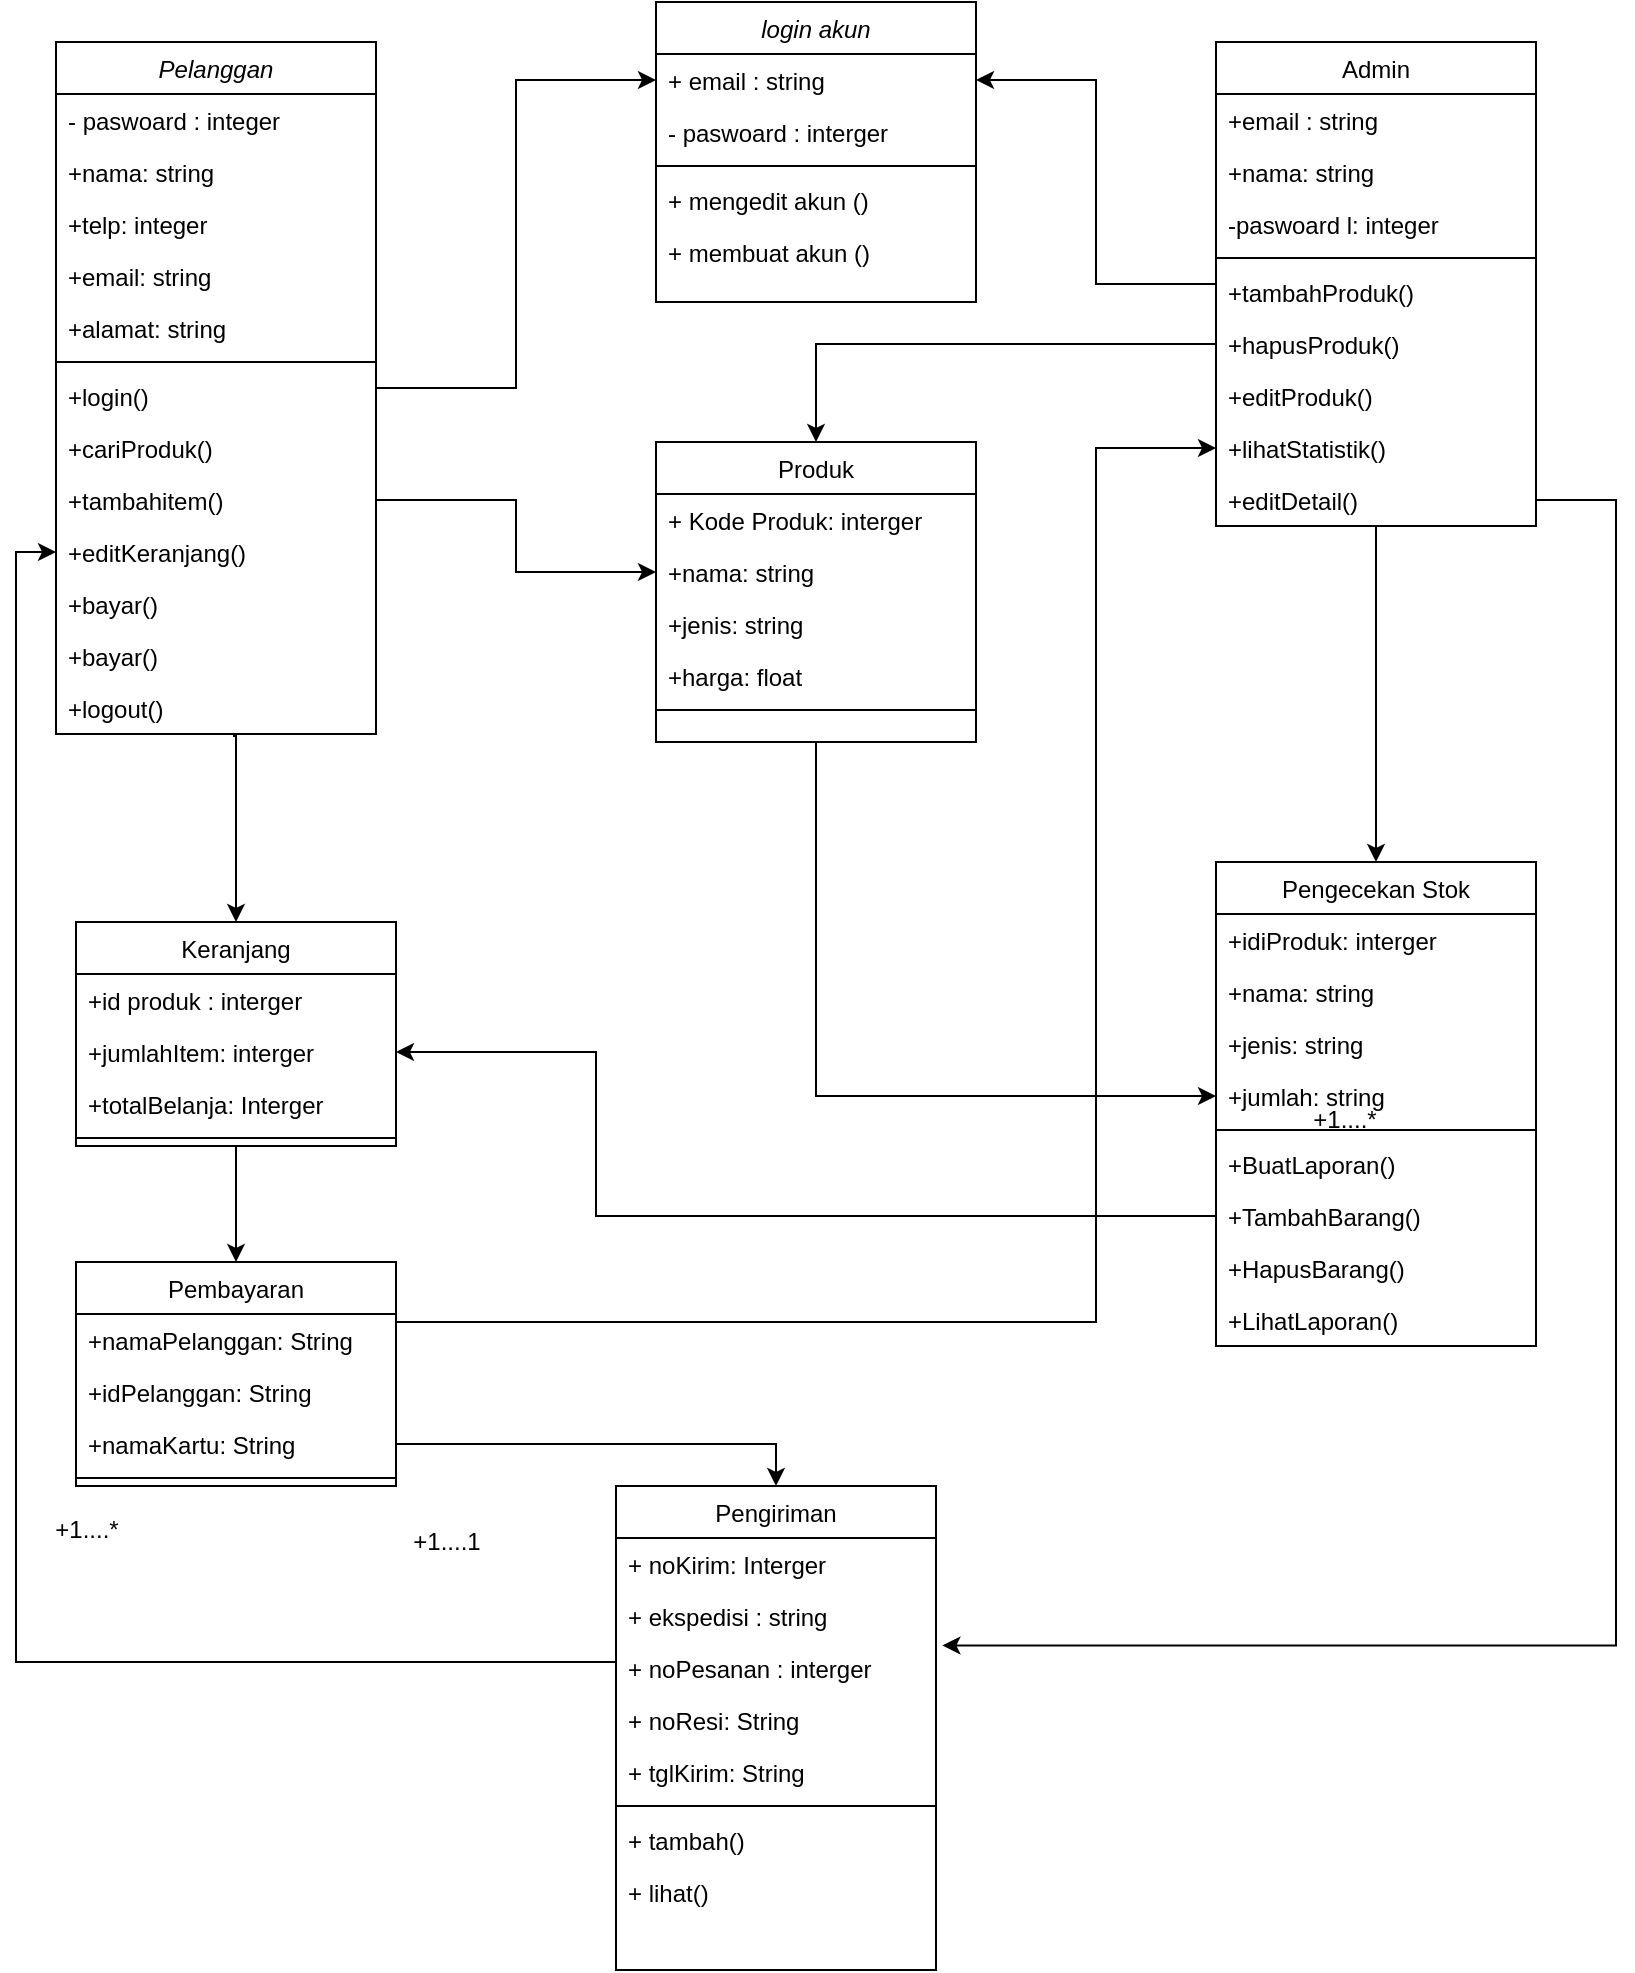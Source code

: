 <mxfile version="16.5.1" type="device"><diagram id="C5RBs43oDa-KdzZeNtuy" name="Page-1"><mxGraphModel dx="2424" dy="2167" grid="1" gridSize="10" guides="1" tooltips="1" connect="1" arrows="1" fold="1" page="1" pageScale="1" pageWidth="827" pageHeight="1169" math="0" shadow="0"><root><mxCell id="WIyWlLk6GJQsqaUBKTNV-0"/><mxCell id="WIyWlLk6GJQsqaUBKTNV-1" parent="WIyWlLk6GJQsqaUBKTNV-0"/><mxCell id="mds-3G63cnKt5xJ4GZRr-39" style="edgeStyle=orthogonalEdgeStyle;rounded=0;orthogonalLoop=1;jettySize=auto;html=1;entryX=0;entryY=0.5;entryDx=0;entryDy=0;" edge="1" parent="WIyWlLk6GJQsqaUBKTNV-1" source="zkfFHV4jXpPFQw0GAbJ--0" target="UaAKFUii7prYwrloWA6o-5"><mxGeometry relative="1" as="geometry"/></mxCell><mxCell id="zkfFHV4jXpPFQw0GAbJ--0" value="Pelanggan" style="swimlane;fontStyle=2;align=center;verticalAlign=top;childLayout=stackLayout;horizontal=1;startSize=26;horizontalStack=0;resizeParent=1;resizeLast=0;collapsible=1;marginBottom=0;rounded=0;shadow=0;strokeWidth=1;" parent="WIyWlLk6GJQsqaUBKTNV-1" vertex="1"><mxGeometry x="20" y="-460" width="160" height="346" as="geometry"><mxRectangle x="230" y="140" width="160" height="26" as="alternateBounds"/></mxGeometry></mxCell><mxCell id="zkfFHV4jXpPFQw0GAbJ--1" value="- paswoard : integer" style="text;align=left;verticalAlign=top;spacingLeft=4;spacingRight=4;overflow=hidden;rotatable=0;points=[[0,0.5],[1,0.5]];portConstraint=eastwest;" parent="zkfFHV4jXpPFQw0GAbJ--0" vertex="1"><mxGeometry y="26" width="160" height="26" as="geometry"/></mxCell><mxCell id="zkfFHV4jXpPFQw0GAbJ--2" value="+nama: string" style="text;align=left;verticalAlign=top;spacingLeft=4;spacingRight=4;overflow=hidden;rotatable=0;points=[[0,0.5],[1,0.5]];portConstraint=eastwest;rounded=0;shadow=0;html=0;" parent="zkfFHV4jXpPFQw0GAbJ--0" vertex="1"><mxGeometry y="52" width="160" height="26" as="geometry"/></mxCell><mxCell id="zkfFHV4jXpPFQw0GAbJ--3" value="+telp: integer" style="text;align=left;verticalAlign=top;spacingLeft=4;spacingRight=4;overflow=hidden;rotatable=0;points=[[0,0.5],[1,0.5]];portConstraint=eastwest;rounded=0;shadow=0;html=0;" parent="zkfFHV4jXpPFQw0GAbJ--0" vertex="1"><mxGeometry y="78" width="160" height="26" as="geometry"/></mxCell><mxCell id="QtR96xDamvHmjxL80sc--0" value="+email: string" style="text;align=left;verticalAlign=top;spacingLeft=4;spacingRight=4;overflow=hidden;rotatable=0;points=[[0,0.5],[1,0.5]];portConstraint=eastwest;rounded=0;shadow=0;html=0;" parent="zkfFHV4jXpPFQw0GAbJ--0" vertex="1"><mxGeometry y="104" width="160" height="26" as="geometry"/></mxCell><mxCell id="QtR96xDamvHmjxL80sc--1" value="+alamat: string" style="text;align=left;verticalAlign=top;spacingLeft=4;spacingRight=4;overflow=hidden;rotatable=0;points=[[0,0.5],[1,0.5]];portConstraint=eastwest;rounded=0;shadow=0;html=0;" parent="zkfFHV4jXpPFQw0GAbJ--0" vertex="1"><mxGeometry y="130" width="160" height="26" as="geometry"/></mxCell><mxCell id="zkfFHV4jXpPFQw0GAbJ--4" value="" style="line;html=1;strokeWidth=1;align=left;verticalAlign=middle;spacingTop=-1;spacingLeft=3;spacingRight=3;rotatable=0;labelPosition=right;points=[];portConstraint=eastwest;" parent="zkfFHV4jXpPFQw0GAbJ--0" vertex="1"><mxGeometry y="156" width="160" height="8" as="geometry"/></mxCell><mxCell id="zkfFHV4jXpPFQw0GAbJ--5" value="+login()" style="text;align=left;verticalAlign=top;spacingLeft=4;spacingRight=4;overflow=hidden;rotatable=0;points=[[0,0.5],[1,0.5]];portConstraint=eastwest;" parent="zkfFHV4jXpPFQw0GAbJ--0" vertex="1"><mxGeometry y="164" width="160" height="26" as="geometry"/></mxCell><mxCell id="QtR96xDamvHmjxL80sc--2" value="+cariProduk()" style="text;align=left;verticalAlign=top;spacingLeft=4;spacingRight=4;overflow=hidden;rotatable=0;points=[[0,0.5],[1,0.5]];portConstraint=eastwest;" parent="zkfFHV4jXpPFQw0GAbJ--0" vertex="1"><mxGeometry y="190" width="160" height="26" as="geometry"/></mxCell><mxCell id="QtR96xDamvHmjxL80sc--3" value="+tambahitem()" style="text;align=left;verticalAlign=top;spacingLeft=4;spacingRight=4;overflow=hidden;rotatable=0;points=[[0,0.5],[1,0.5]];portConstraint=eastwest;" parent="zkfFHV4jXpPFQw0GAbJ--0" vertex="1"><mxGeometry y="216" width="160" height="26" as="geometry"/></mxCell><mxCell id="QtR96xDamvHmjxL80sc--4" value="+editKeranjang()" style="text;align=left;verticalAlign=top;spacingLeft=4;spacingRight=4;overflow=hidden;rotatable=0;points=[[0,0.5],[1,0.5]];portConstraint=eastwest;" parent="zkfFHV4jXpPFQw0GAbJ--0" vertex="1"><mxGeometry y="242" width="160" height="26" as="geometry"/></mxCell><mxCell id="QtR96xDamvHmjxL80sc--5" value="+bayar()" style="text;align=left;verticalAlign=top;spacingLeft=4;spacingRight=4;overflow=hidden;rotatable=0;points=[[0,0.5],[1,0.5]];portConstraint=eastwest;" parent="zkfFHV4jXpPFQw0GAbJ--0" vertex="1"><mxGeometry y="268" width="160" height="26" as="geometry"/></mxCell><mxCell id="QtR96xDamvHmjxL80sc--7" value="+bayar()" style="text;align=left;verticalAlign=top;spacingLeft=4;spacingRight=4;overflow=hidden;rotatable=0;points=[[0,0.5],[1,0.5]];portConstraint=eastwest;" parent="zkfFHV4jXpPFQw0GAbJ--0" vertex="1"><mxGeometry y="294" width="160" height="26" as="geometry"/></mxCell><mxCell id="QtR96xDamvHmjxL80sc--6" value="+logout()" style="text;align=left;verticalAlign=top;spacingLeft=4;spacingRight=4;overflow=hidden;rotatable=0;points=[[0,0.5],[1,0.5]];portConstraint=eastwest;" parent="zkfFHV4jXpPFQw0GAbJ--0" vertex="1"><mxGeometry y="320" width="160" height="26" as="geometry"/></mxCell><mxCell id="mds-3G63cnKt5xJ4GZRr-46" style="edgeStyle=orthogonalEdgeStyle;rounded=0;orthogonalLoop=1;jettySize=auto;html=1;" edge="1" parent="WIyWlLk6GJQsqaUBKTNV-1" source="zkfFHV4jXpPFQw0GAbJ--6" target="zkfFHV4jXpPFQw0GAbJ--13"><mxGeometry relative="1" as="geometry"/></mxCell><mxCell id="zkfFHV4jXpPFQw0GAbJ--6" value="Keranjang" style="swimlane;fontStyle=0;align=center;verticalAlign=top;childLayout=stackLayout;horizontal=1;startSize=26;horizontalStack=0;resizeParent=1;resizeLast=0;collapsible=1;marginBottom=0;rounded=0;shadow=0;strokeWidth=1;" parent="WIyWlLk6GJQsqaUBKTNV-1" vertex="1"><mxGeometry x="30" y="-20" width="160" height="112" as="geometry"><mxRectangle x="130" y="380" width="160" height="26" as="alternateBounds"/></mxGeometry></mxCell><mxCell id="zkfFHV4jXpPFQw0GAbJ--7" value="+id produk : interger" style="text;align=left;verticalAlign=top;spacingLeft=4;spacingRight=4;overflow=hidden;rotatable=0;points=[[0,0.5],[1,0.5]];portConstraint=eastwest;" parent="zkfFHV4jXpPFQw0GAbJ--6" vertex="1"><mxGeometry y="26" width="160" height="26" as="geometry"/></mxCell><mxCell id="zkfFHV4jXpPFQw0GAbJ--8" value="+jumlahItem: interger" style="text;align=left;verticalAlign=top;spacingLeft=4;spacingRight=4;overflow=hidden;rotatable=0;points=[[0,0.5],[1,0.5]];portConstraint=eastwest;rounded=0;shadow=0;html=0;" parent="zkfFHV4jXpPFQw0GAbJ--6" vertex="1"><mxGeometry y="52" width="160" height="26" as="geometry"/></mxCell><mxCell id="QtR96xDamvHmjxL80sc--15" value="+totalBelanja: Interger" style="text;align=left;verticalAlign=top;spacingLeft=4;spacingRight=4;overflow=hidden;rotatable=0;points=[[0,0.5],[1,0.5]];portConstraint=eastwest;" parent="zkfFHV4jXpPFQw0GAbJ--6" vertex="1"><mxGeometry y="78" width="160" height="26" as="geometry"/></mxCell><mxCell id="zkfFHV4jXpPFQw0GAbJ--9" value="" style="line;html=1;strokeWidth=1;align=left;verticalAlign=middle;spacingTop=-1;spacingLeft=3;spacingRight=3;rotatable=0;labelPosition=right;points=[];portConstraint=eastwest;" parent="zkfFHV4jXpPFQw0GAbJ--6" vertex="1"><mxGeometry y="104" width="160" height="8" as="geometry"/></mxCell><mxCell id="zkfFHV4jXpPFQw0GAbJ--13" value="Pembayaran" style="swimlane;fontStyle=0;align=center;verticalAlign=top;childLayout=stackLayout;horizontal=1;startSize=26;horizontalStack=0;resizeParent=1;resizeLast=0;collapsible=1;marginBottom=0;rounded=0;shadow=0;strokeWidth=1;" parent="WIyWlLk6GJQsqaUBKTNV-1" vertex="1"><mxGeometry x="30" y="150" width="160" height="112" as="geometry"><mxRectangle x="340" y="380" width="170" height="26" as="alternateBounds"/></mxGeometry></mxCell><mxCell id="zkfFHV4jXpPFQw0GAbJ--14" value="+namaPelanggan: String" style="text;align=left;verticalAlign=top;spacingLeft=4;spacingRight=4;overflow=hidden;rotatable=0;points=[[0,0.5],[1,0.5]];portConstraint=eastwest;" parent="zkfFHV4jXpPFQw0GAbJ--13" vertex="1"><mxGeometry y="26" width="160" height="26" as="geometry"/></mxCell><mxCell id="QtR96xDamvHmjxL80sc--17" value="+idPelanggan: String" style="text;align=left;verticalAlign=top;spacingLeft=4;spacingRight=4;overflow=hidden;rotatable=0;points=[[0,0.5],[1,0.5]];portConstraint=eastwest;" parent="zkfFHV4jXpPFQw0GAbJ--13" vertex="1"><mxGeometry y="52" width="160" height="26" as="geometry"/></mxCell><mxCell id="QtR96xDamvHmjxL80sc--18" value="+namaKartu: String" style="text;align=left;verticalAlign=top;spacingLeft=4;spacingRight=4;overflow=hidden;rotatable=0;points=[[0,0.5],[1,0.5]];portConstraint=eastwest;" parent="zkfFHV4jXpPFQw0GAbJ--13" vertex="1"><mxGeometry y="78" width="160" height="26" as="geometry"/></mxCell><mxCell id="zkfFHV4jXpPFQw0GAbJ--15" value="" style="line;html=1;strokeWidth=1;align=left;verticalAlign=middle;spacingTop=-1;spacingLeft=3;spacingRight=3;rotatable=0;labelPosition=right;points=[];portConstraint=eastwest;" parent="zkfFHV4jXpPFQw0GAbJ--13" vertex="1"><mxGeometry y="104" width="160" height="8" as="geometry"/></mxCell><mxCell id="mds-3G63cnKt5xJ4GZRr-43" style="edgeStyle=orthogonalEdgeStyle;rounded=0;orthogonalLoop=1;jettySize=auto;html=1;entryX=0;entryY=0.5;entryDx=0;entryDy=0;" edge="1" parent="WIyWlLk6GJQsqaUBKTNV-1" source="zkfFHV4jXpPFQw0GAbJ--17" target="UaAKFUii7prYwrloWA6o-37"><mxGeometry relative="1" as="geometry"/></mxCell><mxCell id="zkfFHV4jXpPFQw0GAbJ--17" value="Produk" style="swimlane;fontStyle=0;align=center;verticalAlign=top;childLayout=stackLayout;horizontal=1;startSize=26;horizontalStack=0;resizeParent=1;resizeLast=0;collapsible=1;marginBottom=0;rounded=0;shadow=0;strokeWidth=1;" parent="WIyWlLk6GJQsqaUBKTNV-1" vertex="1"><mxGeometry x="320" y="-260" width="160" height="150" as="geometry"><mxRectangle x="550" y="140" width="160" height="26" as="alternateBounds"/></mxGeometry></mxCell><mxCell id="zkfFHV4jXpPFQw0GAbJ--18" value="+ Kode Produk: interger" style="text;align=left;verticalAlign=top;spacingLeft=4;spacingRight=4;overflow=hidden;rotatable=0;points=[[0,0.5],[1,0.5]];portConstraint=eastwest;" parent="zkfFHV4jXpPFQw0GAbJ--17" vertex="1"><mxGeometry y="26" width="160" height="26" as="geometry"/></mxCell><mxCell id="zkfFHV4jXpPFQw0GAbJ--19" value="+nama: string" style="text;align=left;verticalAlign=top;spacingLeft=4;spacingRight=4;overflow=hidden;rotatable=0;points=[[0,0.5],[1,0.5]];portConstraint=eastwest;rounded=0;shadow=0;html=0;" parent="zkfFHV4jXpPFQw0GAbJ--17" vertex="1"><mxGeometry y="52" width="160" height="26" as="geometry"/></mxCell><mxCell id="zkfFHV4jXpPFQw0GAbJ--20" value="+jenis: string" style="text;align=left;verticalAlign=top;spacingLeft=4;spacingRight=4;overflow=hidden;rotatable=0;points=[[0,0.5],[1,0.5]];portConstraint=eastwest;rounded=0;shadow=0;html=0;" parent="zkfFHV4jXpPFQw0GAbJ--17" vertex="1"><mxGeometry y="78" width="160" height="26" as="geometry"/></mxCell><mxCell id="zkfFHV4jXpPFQw0GAbJ--21" value="+harga: float" style="text;align=left;verticalAlign=top;spacingLeft=4;spacingRight=4;overflow=hidden;rotatable=0;points=[[0,0.5],[1,0.5]];portConstraint=eastwest;rounded=0;shadow=0;html=0;" parent="zkfFHV4jXpPFQw0GAbJ--17" vertex="1"><mxGeometry y="104" width="160" height="26" as="geometry"/></mxCell><mxCell id="zkfFHV4jXpPFQw0GAbJ--23" value="" style="line;html=1;strokeWidth=1;align=left;verticalAlign=middle;spacingTop=-1;spacingLeft=3;spacingRight=3;rotatable=0;labelPosition=right;points=[];portConstraint=eastwest;" parent="zkfFHV4jXpPFQw0GAbJ--17" vertex="1"><mxGeometry y="130" width="160" height="8" as="geometry"/></mxCell><mxCell id="mds-3G63cnKt5xJ4GZRr-40" style="edgeStyle=orthogonalEdgeStyle;rounded=0;orthogonalLoop=1;jettySize=auto;html=1;entryX=1;entryY=0.5;entryDx=0;entryDy=0;" edge="1" parent="WIyWlLk6GJQsqaUBKTNV-1" source="QtR96xDamvHmjxL80sc--8" target="UaAKFUii7prYwrloWA6o-5"><mxGeometry relative="1" as="geometry"/></mxCell><mxCell id="mds-3G63cnKt5xJ4GZRr-41" style="edgeStyle=orthogonalEdgeStyle;rounded=0;orthogonalLoop=1;jettySize=auto;html=1;entryX=0.5;entryY=0;entryDx=0;entryDy=0;" edge="1" parent="WIyWlLk6GJQsqaUBKTNV-1" source="QtR96xDamvHmjxL80sc--8" target="UaAKFUii7prYwrloWA6o-33"><mxGeometry relative="1" as="geometry"/></mxCell><mxCell id="QtR96xDamvHmjxL80sc--8" value="Admin" style="swimlane;fontStyle=0;align=center;verticalAlign=top;childLayout=stackLayout;horizontal=1;startSize=26;horizontalStack=0;resizeParent=1;resizeLast=0;collapsible=1;marginBottom=0;rounded=0;shadow=0;strokeWidth=1;" parent="WIyWlLk6GJQsqaUBKTNV-1" vertex="1"><mxGeometry x="600" y="-460" width="160" height="242" as="geometry"><mxRectangle x="550" y="140" width="160" height="26" as="alternateBounds"/></mxGeometry></mxCell><mxCell id="QtR96xDamvHmjxL80sc--9" value="+email : string" style="text;align=left;verticalAlign=top;spacingLeft=4;spacingRight=4;overflow=hidden;rotatable=0;points=[[0,0.5],[1,0.5]];portConstraint=eastwest;" parent="QtR96xDamvHmjxL80sc--8" vertex="1"><mxGeometry y="26" width="160" height="26" as="geometry"/></mxCell><mxCell id="QtR96xDamvHmjxL80sc--10" value="+nama: string" style="text;align=left;verticalAlign=top;spacingLeft=4;spacingRight=4;overflow=hidden;rotatable=0;points=[[0,0.5],[1,0.5]];portConstraint=eastwest;rounded=0;shadow=0;html=0;" parent="QtR96xDamvHmjxL80sc--8" vertex="1"><mxGeometry y="52" width="160" height="26" as="geometry"/></mxCell><mxCell id="QtR96xDamvHmjxL80sc--11" value="-paswoard l: integer" style="text;align=left;verticalAlign=top;spacingLeft=4;spacingRight=4;overflow=hidden;rotatable=0;points=[[0,0.5],[1,0.5]];portConstraint=eastwest;rounded=0;shadow=0;html=0;" parent="QtR96xDamvHmjxL80sc--8" vertex="1"><mxGeometry y="78" width="160" height="26" as="geometry"/></mxCell><mxCell id="QtR96xDamvHmjxL80sc--13" value="" style="line;html=1;strokeWidth=1;align=left;verticalAlign=middle;spacingTop=-1;spacingLeft=3;spacingRight=3;rotatable=0;labelPosition=right;points=[];portConstraint=eastwest;" parent="QtR96xDamvHmjxL80sc--8" vertex="1"><mxGeometry y="104" width="160" height="8" as="geometry"/></mxCell><mxCell id="QtR96xDamvHmjxL80sc--14" value="+tambahProduk()" style="text;align=left;verticalAlign=top;spacingLeft=4;spacingRight=4;overflow=hidden;rotatable=0;points=[[0,0.5],[1,0.5]];portConstraint=eastwest;" parent="QtR96xDamvHmjxL80sc--8" vertex="1"><mxGeometry y="112" width="160" height="26" as="geometry"/></mxCell><mxCell id="QtR96xDamvHmjxL80sc--36" value="+hapusProduk()" style="text;align=left;verticalAlign=top;spacingLeft=4;spacingRight=4;overflow=hidden;rotatable=0;points=[[0,0.5],[1,0.5]];portConstraint=eastwest;" parent="QtR96xDamvHmjxL80sc--8" vertex="1"><mxGeometry y="138" width="160" height="26" as="geometry"/></mxCell><mxCell id="QtR96xDamvHmjxL80sc--37" value="+editProduk()" style="text;align=left;verticalAlign=top;spacingLeft=4;spacingRight=4;overflow=hidden;rotatable=0;points=[[0,0.5],[1,0.5]];portConstraint=eastwest;" parent="QtR96xDamvHmjxL80sc--8" vertex="1"><mxGeometry y="164" width="160" height="26" as="geometry"/></mxCell><mxCell id="QtR96xDamvHmjxL80sc--39" value="+lihatStatistik()" style="text;align=left;verticalAlign=top;spacingLeft=4;spacingRight=4;overflow=hidden;rotatable=0;points=[[0,0.5],[1,0.5]];portConstraint=eastwest;" parent="QtR96xDamvHmjxL80sc--8" vertex="1"><mxGeometry y="190" width="160" height="26" as="geometry"/></mxCell><mxCell id="QtR96xDamvHmjxL80sc--38" value="+editDetail()" style="text;align=left;verticalAlign=top;spacingLeft=4;spacingRight=4;overflow=hidden;rotatable=0;points=[[0,0.5],[1,0.5]];portConstraint=eastwest;" parent="QtR96xDamvHmjxL80sc--8" vertex="1"><mxGeometry y="216" width="160" height="26" as="geometry"/></mxCell><mxCell id="UaAKFUii7prYwrloWA6o-0" value="+1....1" style="text;html=1;resizable=0;points=[];;align=center;verticalAlign=middle;labelBackgroundColor=none;rounded=0;shadow=0;strokeWidth=1;fontSize=12;" parent="WIyWlLk6GJQsqaUBKTNV-1" vertex="1" connectable="0"><mxGeometry x="250.001" y="246.0" as="geometry"><mxPoint x="-35" y="44" as="offset"/></mxGeometry></mxCell><mxCell id="UaAKFUii7prYwrloWA6o-1" value="+1....*" style="text;html=1;resizable=0;points=[];;align=center;verticalAlign=middle;labelBackgroundColor=none;rounded=0;shadow=0;strokeWidth=1;fontSize=12;" parent="WIyWlLk6GJQsqaUBKTNV-1" vertex="1" connectable="0"><mxGeometry x="70.001" y="240.0" as="geometry"><mxPoint x="-35" y="44" as="offset"/></mxGeometry></mxCell><mxCell id="UaAKFUii7prYwrloWA6o-3" value="+1....*" style="text;html=1;resizable=0;points=[];;align=center;verticalAlign=middle;labelBackgroundColor=none;rounded=0;shadow=0;strokeWidth=1;fontSize=12;" parent="WIyWlLk6GJQsqaUBKTNV-1" vertex="1" connectable="0"><mxGeometry x="590.002" y="146.998" as="geometry"><mxPoint x="74" y="-68" as="offset"/></mxGeometry></mxCell><mxCell id="UaAKFUii7prYwrloWA6o-4" value="login akun" style="swimlane;fontStyle=2;align=center;verticalAlign=top;childLayout=stackLayout;horizontal=1;startSize=26;horizontalStack=0;resizeParent=1;resizeLast=0;collapsible=1;marginBottom=0;rounded=0;shadow=0;strokeWidth=1;" parent="WIyWlLk6GJQsqaUBKTNV-1" vertex="1"><mxGeometry x="320" y="-480" width="160" height="150" as="geometry"><mxRectangle x="230" y="140" width="160" height="26" as="alternateBounds"/></mxGeometry></mxCell><mxCell id="UaAKFUii7prYwrloWA6o-5" value="+ email : string" style="text;align=left;verticalAlign=top;spacingLeft=4;spacingRight=4;overflow=hidden;rotatable=0;points=[[0,0.5],[1,0.5]];portConstraint=eastwest;" parent="UaAKFUii7prYwrloWA6o-4" vertex="1"><mxGeometry y="26" width="160" height="26" as="geometry"/></mxCell><mxCell id="UaAKFUii7prYwrloWA6o-6" value="- paswoard : interger" style="text;align=left;verticalAlign=top;spacingLeft=4;spacingRight=4;overflow=hidden;rotatable=0;points=[[0,0.5],[1,0.5]];portConstraint=eastwest;rounded=0;shadow=0;html=0;" parent="UaAKFUii7prYwrloWA6o-4" vertex="1"><mxGeometry y="52" width="160" height="26" as="geometry"/></mxCell><mxCell id="UaAKFUii7prYwrloWA6o-13" value="" style="line;html=1;strokeWidth=1;align=left;verticalAlign=middle;spacingTop=-1;spacingLeft=3;spacingRight=3;rotatable=0;labelPosition=right;points=[];portConstraint=eastwest;" parent="UaAKFUii7prYwrloWA6o-4" vertex="1"><mxGeometry y="78" width="160" height="8" as="geometry"/></mxCell><mxCell id="UaAKFUii7prYwrloWA6o-15" value="+ mengedit akun ()" style="text;align=left;verticalAlign=top;spacingLeft=4;spacingRight=4;overflow=hidden;rotatable=0;points=[[0,0.5],[1,0.5]];portConstraint=eastwest;rounded=0;shadow=0;html=0;" parent="UaAKFUii7prYwrloWA6o-4" vertex="1"><mxGeometry y="86" width="160" height="26" as="geometry"/></mxCell><mxCell id="UaAKFUii7prYwrloWA6o-16" value="+ membuat akun ()" style="text;align=left;verticalAlign=top;spacingLeft=4;spacingRight=4;overflow=hidden;rotatable=0;points=[[0,0.5],[1,0.5]];portConstraint=eastwest;rounded=0;shadow=0;html=0;" parent="UaAKFUii7prYwrloWA6o-4" vertex="1"><mxGeometry y="112" width="160" height="26" as="geometry"/></mxCell><mxCell id="mds-3G63cnKt5xJ4GZRr-48" style="edgeStyle=orthogonalEdgeStyle;rounded=0;orthogonalLoop=1;jettySize=auto;html=1;entryX=0;entryY=0.5;entryDx=0;entryDy=0;" edge="1" parent="WIyWlLk6GJQsqaUBKTNV-1" source="UaAKFUii7prYwrloWA6o-22" target="QtR96xDamvHmjxL80sc--4"><mxGeometry relative="1" as="geometry"><Array as="points"><mxPoint y="350"/><mxPoint y="-205"/></Array></mxGeometry></mxCell><mxCell id="UaAKFUii7prYwrloWA6o-22" value="Pengiriman" style="swimlane;fontStyle=0;align=center;verticalAlign=top;childLayout=stackLayout;horizontal=1;startSize=26;horizontalStack=0;resizeParent=1;resizeLast=0;collapsible=1;marginBottom=0;rounded=0;shadow=0;strokeWidth=1;" parent="WIyWlLk6GJQsqaUBKTNV-1" vertex="1"><mxGeometry x="300" y="262" width="160" height="242" as="geometry"><mxRectangle x="550" y="140" width="160" height="26" as="alternateBounds"/></mxGeometry></mxCell><mxCell id="UaAKFUii7prYwrloWA6o-23" value="+ noKirim: Interger" style="text;align=left;verticalAlign=top;spacingLeft=4;spacingRight=4;overflow=hidden;rotatable=0;points=[[0,0.5],[1,0.5]];portConstraint=eastwest;" parent="UaAKFUii7prYwrloWA6o-22" vertex="1"><mxGeometry y="26" width="160" height="26" as="geometry"/></mxCell><mxCell id="UaAKFUii7prYwrloWA6o-24" value="+ ekspedisi : string" style="text;align=left;verticalAlign=top;spacingLeft=4;spacingRight=4;overflow=hidden;rotatable=0;points=[[0,0.5],[1,0.5]];portConstraint=eastwest;rounded=0;shadow=0;html=0;" parent="UaAKFUii7prYwrloWA6o-22" vertex="1"><mxGeometry y="52" width="160" height="26" as="geometry"/></mxCell><mxCell id="UaAKFUii7prYwrloWA6o-25" value="+ noPesanan : interger" style="text;align=left;verticalAlign=top;spacingLeft=4;spacingRight=4;overflow=hidden;rotatable=0;points=[[0,0.5],[1,0.5]];portConstraint=eastwest;rounded=0;shadow=0;html=0;" parent="UaAKFUii7prYwrloWA6o-22" vertex="1"><mxGeometry y="78" width="160" height="26" as="geometry"/></mxCell><mxCell id="UaAKFUii7prYwrloWA6o-26" value="+ noResi: String" style="text;align=left;verticalAlign=top;spacingLeft=4;spacingRight=4;overflow=hidden;rotatable=0;points=[[0,0.5],[1,0.5]];portConstraint=eastwest;" parent="UaAKFUii7prYwrloWA6o-22" vertex="1"><mxGeometry y="104" width="160" height="26" as="geometry"/></mxCell><mxCell id="UaAKFUii7prYwrloWA6o-27" value="+ tglKirim: String" style="text;align=left;verticalAlign=top;spacingLeft=4;spacingRight=4;overflow=hidden;rotatable=0;points=[[0,0.5],[1,0.5]];portConstraint=eastwest;" parent="UaAKFUii7prYwrloWA6o-22" vertex="1"><mxGeometry y="130" width="160" height="26" as="geometry"/></mxCell><mxCell id="UaAKFUii7prYwrloWA6o-28" value="" style="line;html=1;strokeWidth=1;align=left;verticalAlign=middle;spacingTop=-1;spacingLeft=3;spacingRight=3;rotatable=0;labelPosition=right;points=[];portConstraint=eastwest;" parent="UaAKFUii7prYwrloWA6o-22" vertex="1"><mxGeometry y="156" width="160" height="8" as="geometry"/></mxCell><mxCell id="UaAKFUii7prYwrloWA6o-29" value="+ tambah()" style="text;align=left;verticalAlign=top;spacingLeft=4;spacingRight=4;overflow=hidden;rotatable=0;points=[[0,0.5],[1,0.5]];portConstraint=eastwest;" parent="UaAKFUii7prYwrloWA6o-22" vertex="1"><mxGeometry y="164" width="160" height="26" as="geometry"/></mxCell><mxCell id="UaAKFUii7prYwrloWA6o-30" value="+ lihat()" style="text;align=left;verticalAlign=top;spacingLeft=4;spacingRight=4;overflow=hidden;rotatable=0;points=[[0,0.5],[1,0.5]];portConstraint=eastwest;" parent="UaAKFUii7prYwrloWA6o-22" vertex="1"><mxGeometry y="190" width="160" height="26" as="geometry"/></mxCell><mxCell id="UaAKFUii7prYwrloWA6o-33" value="Pengecekan Stok" style="swimlane;fontStyle=0;align=center;verticalAlign=top;childLayout=stackLayout;horizontal=1;startSize=26;horizontalStack=0;resizeParent=1;resizeLast=0;collapsible=1;marginBottom=0;rounded=0;shadow=0;strokeWidth=1;" parent="WIyWlLk6GJQsqaUBKTNV-1" vertex="1"><mxGeometry x="600" y="-50" width="160" height="242" as="geometry"><mxRectangle x="550" y="140" width="160" height="26" as="alternateBounds"/></mxGeometry></mxCell><mxCell id="UaAKFUii7prYwrloWA6o-34" value="+idiProduk: interger" style="text;align=left;verticalAlign=top;spacingLeft=4;spacingRight=4;overflow=hidden;rotatable=0;points=[[0,0.5],[1,0.5]];portConstraint=eastwest;" parent="UaAKFUii7prYwrloWA6o-33" vertex="1"><mxGeometry y="26" width="160" height="26" as="geometry"/></mxCell><mxCell id="UaAKFUii7prYwrloWA6o-35" value="+nama: string" style="text;align=left;verticalAlign=top;spacingLeft=4;spacingRight=4;overflow=hidden;rotatable=0;points=[[0,0.5],[1,0.5]];portConstraint=eastwest;rounded=0;shadow=0;html=0;" parent="UaAKFUii7prYwrloWA6o-33" vertex="1"><mxGeometry y="52" width="160" height="26" as="geometry"/></mxCell><mxCell id="UaAKFUii7prYwrloWA6o-36" value="+jenis: string" style="text;align=left;verticalAlign=top;spacingLeft=4;spacingRight=4;overflow=hidden;rotatable=0;points=[[0,0.5],[1,0.5]];portConstraint=eastwest;rounded=0;shadow=0;html=0;" parent="UaAKFUii7prYwrloWA6o-33" vertex="1"><mxGeometry y="78" width="160" height="26" as="geometry"/></mxCell><mxCell id="UaAKFUii7prYwrloWA6o-37" value="+jumlah: string" style="text;align=left;verticalAlign=top;spacingLeft=4;spacingRight=4;overflow=hidden;rotatable=0;points=[[0,0.5],[1,0.5]];portConstraint=eastwest;rounded=0;shadow=0;html=0;" parent="UaAKFUii7prYwrloWA6o-33" vertex="1"><mxGeometry y="104" width="160" height="26" as="geometry"/></mxCell><mxCell id="UaAKFUii7prYwrloWA6o-38" value="" style="line;html=1;strokeWidth=1;align=left;verticalAlign=middle;spacingTop=-1;spacingLeft=3;spacingRight=3;rotatable=0;labelPosition=right;points=[];portConstraint=eastwest;" parent="UaAKFUii7prYwrloWA6o-33" vertex="1"><mxGeometry y="130" width="160" height="8" as="geometry"/></mxCell><mxCell id="UaAKFUii7prYwrloWA6o-39" value="+BuatLaporan()" style="text;align=left;verticalAlign=top;spacingLeft=4;spacingRight=4;overflow=hidden;rotatable=0;points=[[0,0.5],[1,0.5]];portConstraint=eastwest;rounded=0;shadow=0;html=0;" parent="UaAKFUii7prYwrloWA6o-33" vertex="1"><mxGeometry y="138" width="160" height="26" as="geometry"/></mxCell><mxCell id="UaAKFUii7prYwrloWA6o-40" value="+TambahBarang()" style="text;align=left;verticalAlign=top;spacingLeft=4;spacingRight=4;overflow=hidden;rotatable=0;points=[[0,0.5],[1,0.5]];portConstraint=eastwest;rounded=0;shadow=0;html=0;" parent="UaAKFUii7prYwrloWA6o-33" vertex="1"><mxGeometry y="164" width="160" height="26" as="geometry"/></mxCell><mxCell id="UaAKFUii7prYwrloWA6o-41" value="+HapusBarang()" style="text;align=left;verticalAlign=top;spacingLeft=4;spacingRight=4;overflow=hidden;rotatable=0;points=[[0,0.5],[1,0.5]];portConstraint=eastwest;rounded=0;shadow=0;html=0;" parent="UaAKFUii7prYwrloWA6o-33" vertex="1"><mxGeometry y="190" width="160" height="26" as="geometry"/></mxCell><mxCell id="UaAKFUii7prYwrloWA6o-42" value="+LihatLaporan()" style="text;align=left;verticalAlign=top;spacingLeft=4;spacingRight=4;overflow=hidden;rotatable=0;points=[[0,0.5],[1,0.5]];portConstraint=eastwest;rounded=0;shadow=0;html=0;" parent="UaAKFUii7prYwrloWA6o-33" vertex="1"><mxGeometry y="216" width="160" height="26" as="geometry"/></mxCell><mxCell id="mds-3G63cnKt5xJ4GZRr-42" style="edgeStyle=orthogonalEdgeStyle;rounded=0;orthogonalLoop=1;jettySize=auto;html=1;entryX=0;entryY=0.5;entryDx=0;entryDy=0;" edge="1" parent="WIyWlLk6GJQsqaUBKTNV-1" source="QtR96xDamvHmjxL80sc--3" target="zkfFHV4jXpPFQw0GAbJ--19"><mxGeometry relative="1" as="geometry"/></mxCell><mxCell id="mds-3G63cnKt5xJ4GZRr-45" style="edgeStyle=orthogonalEdgeStyle;rounded=0;orthogonalLoop=1;jettySize=auto;html=1;entryX=1;entryY=0.5;entryDx=0;entryDy=0;exitX=0;exitY=0.5;exitDx=0;exitDy=0;" edge="1" parent="WIyWlLk6GJQsqaUBKTNV-1" source="UaAKFUii7prYwrloWA6o-40" target="zkfFHV4jXpPFQw0GAbJ--8"><mxGeometry relative="1" as="geometry"><Array as="points"><mxPoint x="290" y="127"/><mxPoint x="290" y="45"/></Array></mxGeometry></mxCell><mxCell id="mds-3G63cnKt5xJ4GZRr-47" style="edgeStyle=orthogonalEdgeStyle;rounded=0;orthogonalLoop=1;jettySize=auto;html=1;entryX=0.5;entryY=0;entryDx=0;entryDy=0;exitX=0.553;exitY=1.038;exitDx=0;exitDy=0;exitPerimeter=0;" edge="1" parent="WIyWlLk6GJQsqaUBKTNV-1" source="QtR96xDamvHmjxL80sc--6" target="zkfFHV4jXpPFQw0GAbJ--6"><mxGeometry relative="1" as="geometry"><mxPoint x="110" y="-100" as="sourcePoint"/><Array as="points"><mxPoint x="110" y="-113"/></Array></mxGeometry></mxCell><mxCell id="mds-3G63cnKt5xJ4GZRr-49" style="edgeStyle=orthogonalEdgeStyle;rounded=0;orthogonalLoop=1;jettySize=auto;html=1;entryX=0;entryY=0.5;entryDx=0;entryDy=0;" edge="1" parent="WIyWlLk6GJQsqaUBKTNV-1" target="QtR96xDamvHmjxL80sc--39"><mxGeometry relative="1" as="geometry"><mxPoint x="640.0" y="-217.529" as="targetPoint"/><mxPoint x="190" y="180" as="sourcePoint"/><Array as="points"><mxPoint x="540" y="180"/><mxPoint x="540" y="-257"/></Array></mxGeometry></mxCell><mxCell id="mds-3G63cnKt5xJ4GZRr-50" style="edgeStyle=orthogonalEdgeStyle;rounded=0;orthogonalLoop=1;jettySize=auto;html=1;entryX=0.5;entryY=0;entryDx=0;entryDy=0;" edge="1" parent="WIyWlLk6GJQsqaUBKTNV-1" source="QtR96xDamvHmjxL80sc--18" target="UaAKFUii7prYwrloWA6o-22"><mxGeometry relative="1" as="geometry"/></mxCell><mxCell id="mds-3G63cnKt5xJ4GZRr-51" style="edgeStyle=orthogonalEdgeStyle;rounded=0;orthogonalLoop=1;jettySize=auto;html=1;entryX=1.02;entryY=0.067;entryDx=0;entryDy=0;entryPerimeter=0;" edge="1" parent="WIyWlLk6GJQsqaUBKTNV-1" source="QtR96xDamvHmjxL80sc--38" target="UaAKFUii7prYwrloWA6o-25"><mxGeometry relative="1" as="geometry"><Array as="points"><mxPoint x="800" y="-231"/><mxPoint x="800" y="342"/></Array></mxGeometry></mxCell><mxCell id="mds-3G63cnKt5xJ4GZRr-52" style="edgeStyle=orthogonalEdgeStyle;rounded=0;orthogonalLoop=1;jettySize=auto;html=1;entryX=0.5;entryY=0;entryDx=0;entryDy=0;" edge="1" parent="WIyWlLk6GJQsqaUBKTNV-1" source="QtR96xDamvHmjxL80sc--36" target="zkfFHV4jXpPFQw0GAbJ--17"><mxGeometry relative="1" as="geometry"/></mxCell></root></mxGraphModel></diagram></mxfile>